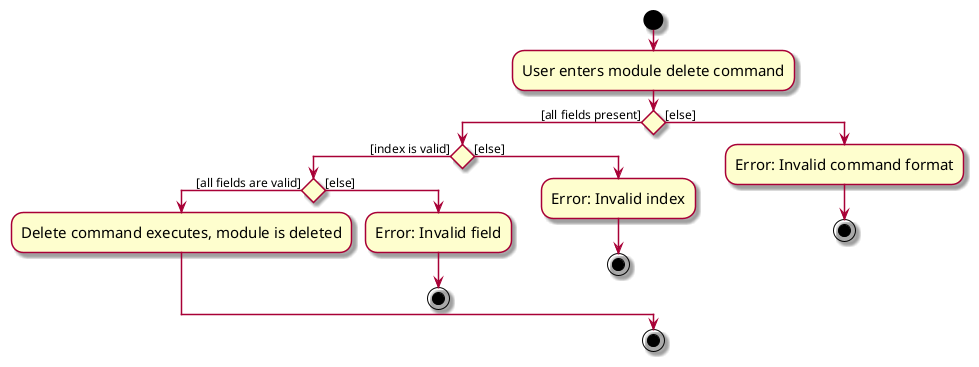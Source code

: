 @startuml
skin rose
skinparam ActivityFontSize 15
skinparam ArrowFontSize 12
start
:User enters module delete command;
if () then ([all fields present])
    if () then ([index is valid])
        if () then ([all fields are valid])
            :Delete command executes, module is deleted;
        else([else])
        :Error: Invalid field;
        stop
        endif
    else ([else])
    :Error: Invalid index;
    stop
    endif
else ([else])
:Error: Invalid command format;
stop
endif
stop
@enduml
